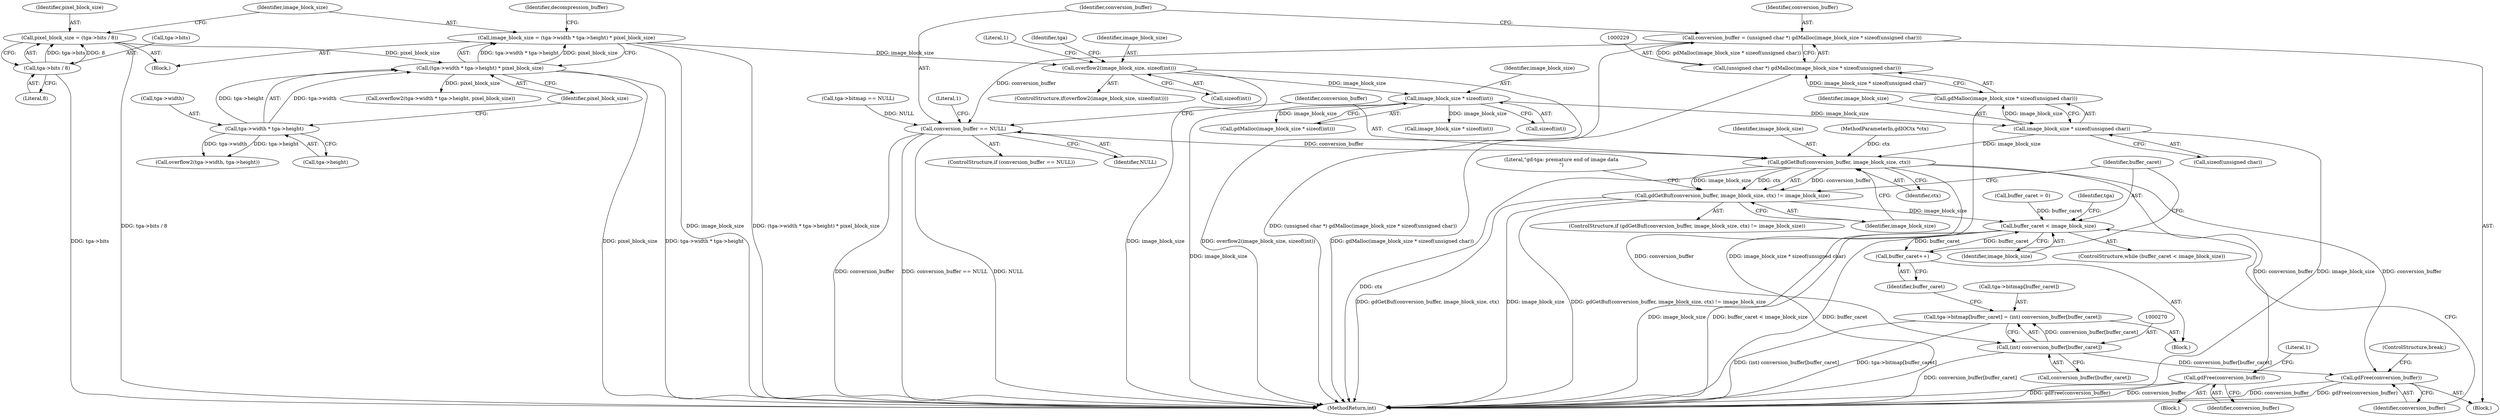 digraph "0_libgd_58b6dde319c301b0eae27d12e2a659e067d80558@integer" {
"1000226" [label="(Call,conversion_buffer = (unsigned char *) gdMalloc(image_block_size * sizeof(unsigned char)))"];
"1000228" [label="(Call,(unsigned char *) gdMalloc(image_block_size * sizeof(unsigned char)))"];
"1000230" [label="(Call,gdMalloc(image_block_size * sizeof(unsigned char)))"];
"1000231" [label="(Call,image_block_size * sizeof(unsigned char))"];
"1000207" [label="(Call,image_block_size * sizeof(int))"];
"1000177" [label="(Call,overflow2(image_block_size, sizeof(int)))"];
"1000117" [label="(Call,image_block_size = (tga->width * tga->height) * pixel_block_size)"];
"1000119" [label="(Call,(tga->width * tga->height) * pixel_block_size)"];
"1000120" [label="(Call,tga->width * tga->height)"];
"1000109" [label="(Call,pixel_block_size = (tga->bits / 8))"];
"1000111" [label="(Call,tga->bits / 8)"];
"1000236" [label="(Call,conversion_buffer == NULL)"];
"1000245" [label="(Call,gdGetBuf(conversion_buffer, image_block_size, ctx))"];
"1000244" [label="(Call,gdGetBuf(conversion_buffer, image_block_size, ctx) != image_block_size)"];
"1000259" [label="(Call,buffer_caret < image_block_size)"];
"1000274" [label="(Call,buffer_caret++)"];
"1000253" [label="(Call,gdFree(conversion_buffer))"];
"1000269" [label="(Call,(int) conversion_buffer[buffer_caret])"];
"1000263" [label="(Call,tga->bitmap[buffer_caret] = (int) conversion_buffer[buffer_caret])"];
"1000276" [label="(Call,gdFree(conversion_buffer))"];
"1000120" [label="(Call,tga->width * tga->height)"];
"1000137" [label="(Call,buffer_caret = 0)"];
"1000109" [label="(Call,pixel_block_size = (tga->bits / 8))"];
"1000124" [label="(Call,tga->height)"];
"1000227" [label="(Identifier,conversion_buffer)"];
"1000238" [label="(Identifier,NULL)"];
"1000252" [label="(Literal,\"gd-tga: premature end of image data\n\")"];
"1000261" [label="(Identifier,image_block_size)"];
"1000250" [label="(Block,)"];
"1000176" [label="(ControlStructure,if(overflow2(image_block_size, sizeof(int))))"];
"1000121" [label="(Call,tga->width)"];
"1000151" [label="(Call,overflow2(tga->width, tga->height))"];
"1000258" [label="(ControlStructure,while (buffer_caret < image_block_size))"];
"1000253" [label="(Call,gdFree(conversion_buffer))"];
"1000277" [label="(Identifier,conversion_buffer)"];
"1000184" [label="(Literal,1)"];
"1000208" [label="(Identifier,image_block_size)"];
"1000224" [label="(Block,)"];
"1000233" [label="(Call,sizeof(unsigned char))"];
"1000189" [label="(Identifier,tga)"];
"1000127" [label="(Identifier,pixel_block_size)"];
"1000276" [label="(Call,gdFree(conversion_buffer))"];
"1000232" [label="(Identifier,image_block_size)"];
"1000118" [label="(Identifier,image_block_size)"];
"1000177" [label="(Call,overflow2(image_block_size, sizeof(int)))"];
"1000254" [label="(Identifier,conversion_buffer)"];
"1000178" [label="(Identifier,image_block_size)"];
"1000231" [label="(Call,image_block_size * sizeof(unsigned char))"];
"1000119" [label="(Call,(tga->width * tga->height) * pixel_block_size)"];
"1000112" [label="(Call,tga->bits)"];
"1000212" [label="(Call,tga->bitmap == NULL)"];
"1000269" [label="(Call,(int) conversion_buffer[buffer_caret])"];
"1000243" [label="(ControlStructure,if (gdGetBuf(conversion_buffer, image_block_size, ctx) != image_block_size))"];
"1000105" [label="(MethodParameterIn,gdIOCtx *ctx)"];
"1000266" [label="(Identifier,tga)"];
"1000228" [label="(Call,(unsigned char *) gdMalloc(image_block_size * sizeof(unsigned char)))"];
"1000275" [label="(Identifier,buffer_caret)"];
"1000242" [label="(Literal,1)"];
"1000257" [label="(Literal,1)"];
"1000107" [label="(Block,)"];
"1000163" [label="(Call,overflow2(tga->width * tga->height, pixel_block_size))"];
"1000262" [label="(Block,)"];
"1000264" [label="(Call,tga->bitmap[buffer_caret])"];
"1000245" [label="(Call,gdGetBuf(conversion_buffer, image_block_size, ctx))"];
"1000115" [label="(Literal,8)"];
"1000249" [label="(Identifier,image_block_size)"];
"1000260" [label="(Identifier,buffer_caret)"];
"1000110" [label="(Identifier,pixel_block_size)"];
"1000247" [label="(Identifier,image_block_size)"];
"1000278" [label="(ControlStructure,break;)"];
"1000263" [label="(Call,tga->bitmap[buffer_caret] = (int) conversion_buffer[buffer_caret])"];
"1000179" [label="(Call,sizeof(int))"];
"1000271" [label="(Call,conversion_buffer[buffer_caret])"];
"1000111" [label="(Call,tga->bits / 8)"];
"1000237" [label="(Identifier,conversion_buffer)"];
"1000226" [label="(Call,conversion_buffer = (unsigned char *) gdMalloc(image_block_size * sizeof(unsigned char)))"];
"1000209" [label="(Call,sizeof(int))"];
"1000259" [label="(Call,buffer_caret < image_block_size)"];
"1000246" [label="(Identifier,conversion_buffer)"];
"1000230" [label="(Call,gdMalloc(image_block_size * sizeof(unsigned char)))"];
"1000206" [label="(Call,gdMalloc(image_block_size * sizeof(int)))"];
"1000236" [label="(Call,conversion_buffer == NULL)"];
"1000515" [label="(MethodReturn,int)"];
"1000244" [label="(Call,gdGetBuf(conversion_buffer, image_block_size, ctx) != image_block_size)"];
"1000117" [label="(Call,image_block_size = (tga->width * tga->height) * pixel_block_size)"];
"1000285" [label="(Call,image_block_size * sizeof(int))"];
"1000235" [label="(ControlStructure,if (conversion_buffer == NULL))"];
"1000207" [label="(Call,image_block_size * sizeof(int))"];
"1000274" [label="(Call,buffer_caret++)"];
"1000248" [label="(Identifier,ctx)"];
"1000130" [label="(Identifier,decompression_buffer)"];
"1000226" -> "1000224"  [label="AST: "];
"1000226" -> "1000228"  [label="CFG: "];
"1000227" -> "1000226"  [label="AST: "];
"1000228" -> "1000226"  [label="AST: "];
"1000237" -> "1000226"  [label="CFG: "];
"1000226" -> "1000515"  [label="DDG: (unsigned char *) gdMalloc(image_block_size * sizeof(unsigned char))"];
"1000228" -> "1000226"  [label="DDG: gdMalloc(image_block_size * sizeof(unsigned char))"];
"1000226" -> "1000236"  [label="DDG: conversion_buffer"];
"1000228" -> "1000230"  [label="CFG: "];
"1000229" -> "1000228"  [label="AST: "];
"1000230" -> "1000228"  [label="AST: "];
"1000228" -> "1000515"  [label="DDG: gdMalloc(image_block_size * sizeof(unsigned char))"];
"1000230" -> "1000228"  [label="DDG: image_block_size * sizeof(unsigned char)"];
"1000230" -> "1000231"  [label="CFG: "];
"1000231" -> "1000230"  [label="AST: "];
"1000230" -> "1000515"  [label="DDG: image_block_size * sizeof(unsigned char)"];
"1000231" -> "1000230"  [label="DDG: image_block_size"];
"1000231" -> "1000233"  [label="CFG: "];
"1000232" -> "1000231"  [label="AST: "];
"1000233" -> "1000231"  [label="AST: "];
"1000231" -> "1000515"  [label="DDG: image_block_size"];
"1000207" -> "1000231"  [label="DDG: image_block_size"];
"1000231" -> "1000245"  [label="DDG: image_block_size"];
"1000207" -> "1000206"  [label="AST: "];
"1000207" -> "1000209"  [label="CFG: "];
"1000208" -> "1000207"  [label="AST: "];
"1000209" -> "1000207"  [label="AST: "];
"1000206" -> "1000207"  [label="CFG: "];
"1000207" -> "1000515"  [label="DDG: image_block_size"];
"1000207" -> "1000206"  [label="DDG: image_block_size"];
"1000177" -> "1000207"  [label="DDG: image_block_size"];
"1000207" -> "1000285"  [label="DDG: image_block_size"];
"1000177" -> "1000176"  [label="AST: "];
"1000177" -> "1000179"  [label="CFG: "];
"1000178" -> "1000177"  [label="AST: "];
"1000179" -> "1000177"  [label="AST: "];
"1000184" -> "1000177"  [label="CFG: "];
"1000189" -> "1000177"  [label="CFG: "];
"1000177" -> "1000515"  [label="DDG: image_block_size"];
"1000177" -> "1000515"  [label="DDG: overflow2(image_block_size, sizeof(int))"];
"1000117" -> "1000177"  [label="DDG: image_block_size"];
"1000117" -> "1000107"  [label="AST: "];
"1000117" -> "1000119"  [label="CFG: "];
"1000118" -> "1000117"  [label="AST: "];
"1000119" -> "1000117"  [label="AST: "];
"1000130" -> "1000117"  [label="CFG: "];
"1000117" -> "1000515"  [label="DDG: image_block_size"];
"1000117" -> "1000515"  [label="DDG: (tga->width * tga->height) * pixel_block_size"];
"1000119" -> "1000117"  [label="DDG: tga->width * tga->height"];
"1000119" -> "1000117"  [label="DDG: pixel_block_size"];
"1000119" -> "1000127"  [label="CFG: "];
"1000120" -> "1000119"  [label="AST: "];
"1000127" -> "1000119"  [label="AST: "];
"1000119" -> "1000515"  [label="DDG: pixel_block_size"];
"1000119" -> "1000515"  [label="DDG: tga->width * tga->height"];
"1000120" -> "1000119"  [label="DDG: tga->width"];
"1000120" -> "1000119"  [label="DDG: tga->height"];
"1000109" -> "1000119"  [label="DDG: pixel_block_size"];
"1000119" -> "1000163"  [label="DDG: pixel_block_size"];
"1000120" -> "1000124"  [label="CFG: "];
"1000121" -> "1000120"  [label="AST: "];
"1000124" -> "1000120"  [label="AST: "];
"1000127" -> "1000120"  [label="CFG: "];
"1000120" -> "1000151"  [label="DDG: tga->width"];
"1000120" -> "1000151"  [label="DDG: tga->height"];
"1000109" -> "1000107"  [label="AST: "];
"1000109" -> "1000111"  [label="CFG: "];
"1000110" -> "1000109"  [label="AST: "];
"1000111" -> "1000109"  [label="AST: "];
"1000118" -> "1000109"  [label="CFG: "];
"1000109" -> "1000515"  [label="DDG: tga->bits / 8"];
"1000111" -> "1000109"  [label="DDG: tga->bits"];
"1000111" -> "1000109"  [label="DDG: 8"];
"1000111" -> "1000115"  [label="CFG: "];
"1000112" -> "1000111"  [label="AST: "];
"1000115" -> "1000111"  [label="AST: "];
"1000111" -> "1000515"  [label="DDG: tga->bits"];
"1000236" -> "1000235"  [label="AST: "];
"1000236" -> "1000238"  [label="CFG: "];
"1000237" -> "1000236"  [label="AST: "];
"1000238" -> "1000236"  [label="AST: "];
"1000242" -> "1000236"  [label="CFG: "];
"1000246" -> "1000236"  [label="CFG: "];
"1000236" -> "1000515"  [label="DDG: conversion_buffer"];
"1000236" -> "1000515"  [label="DDG: conversion_buffer == NULL"];
"1000236" -> "1000515"  [label="DDG: NULL"];
"1000212" -> "1000236"  [label="DDG: NULL"];
"1000236" -> "1000245"  [label="DDG: conversion_buffer"];
"1000245" -> "1000244"  [label="AST: "];
"1000245" -> "1000248"  [label="CFG: "];
"1000246" -> "1000245"  [label="AST: "];
"1000247" -> "1000245"  [label="AST: "];
"1000248" -> "1000245"  [label="AST: "];
"1000249" -> "1000245"  [label="CFG: "];
"1000245" -> "1000515"  [label="DDG: ctx"];
"1000245" -> "1000244"  [label="DDG: conversion_buffer"];
"1000245" -> "1000244"  [label="DDG: image_block_size"];
"1000245" -> "1000244"  [label="DDG: ctx"];
"1000105" -> "1000245"  [label="DDG: ctx"];
"1000245" -> "1000253"  [label="DDG: conversion_buffer"];
"1000245" -> "1000269"  [label="DDG: conversion_buffer"];
"1000245" -> "1000276"  [label="DDG: conversion_buffer"];
"1000244" -> "1000243"  [label="AST: "];
"1000244" -> "1000249"  [label="CFG: "];
"1000249" -> "1000244"  [label="AST: "];
"1000252" -> "1000244"  [label="CFG: "];
"1000260" -> "1000244"  [label="CFG: "];
"1000244" -> "1000515"  [label="DDG: gdGetBuf(conversion_buffer, image_block_size, ctx) != image_block_size"];
"1000244" -> "1000515"  [label="DDG: gdGetBuf(conversion_buffer, image_block_size, ctx)"];
"1000244" -> "1000515"  [label="DDG: image_block_size"];
"1000244" -> "1000259"  [label="DDG: image_block_size"];
"1000259" -> "1000258"  [label="AST: "];
"1000259" -> "1000261"  [label="CFG: "];
"1000260" -> "1000259"  [label="AST: "];
"1000261" -> "1000259"  [label="AST: "];
"1000266" -> "1000259"  [label="CFG: "];
"1000277" -> "1000259"  [label="CFG: "];
"1000259" -> "1000515"  [label="DDG: buffer_caret < image_block_size"];
"1000259" -> "1000515"  [label="DDG: buffer_caret"];
"1000259" -> "1000515"  [label="DDG: image_block_size"];
"1000274" -> "1000259"  [label="DDG: buffer_caret"];
"1000137" -> "1000259"  [label="DDG: buffer_caret"];
"1000259" -> "1000274"  [label="DDG: buffer_caret"];
"1000274" -> "1000262"  [label="AST: "];
"1000274" -> "1000275"  [label="CFG: "];
"1000275" -> "1000274"  [label="AST: "];
"1000260" -> "1000274"  [label="CFG: "];
"1000253" -> "1000250"  [label="AST: "];
"1000253" -> "1000254"  [label="CFG: "];
"1000254" -> "1000253"  [label="AST: "];
"1000257" -> "1000253"  [label="CFG: "];
"1000253" -> "1000515"  [label="DDG: gdFree(conversion_buffer)"];
"1000253" -> "1000515"  [label="DDG: conversion_buffer"];
"1000269" -> "1000263"  [label="AST: "];
"1000269" -> "1000271"  [label="CFG: "];
"1000270" -> "1000269"  [label="AST: "];
"1000271" -> "1000269"  [label="AST: "];
"1000263" -> "1000269"  [label="CFG: "];
"1000269" -> "1000515"  [label="DDG: conversion_buffer[buffer_caret]"];
"1000269" -> "1000263"  [label="DDG: conversion_buffer[buffer_caret]"];
"1000269" -> "1000276"  [label="DDG: conversion_buffer[buffer_caret]"];
"1000263" -> "1000262"  [label="AST: "];
"1000264" -> "1000263"  [label="AST: "];
"1000275" -> "1000263"  [label="CFG: "];
"1000263" -> "1000515"  [label="DDG: (int) conversion_buffer[buffer_caret]"];
"1000263" -> "1000515"  [label="DDG: tga->bitmap[buffer_caret]"];
"1000276" -> "1000224"  [label="AST: "];
"1000276" -> "1000277"  [label="CFG: "];
"1000277" -> "1000276"  [label="AST: "];
"1000278" -> "1000276"  [label="CFG: "];
"1000276" -> "1000515"  [label="DDG: gdFree(conversion_buffer)"];
"1000276" -> "1000515"  [label="DDG: conversion_buffer"];
}

